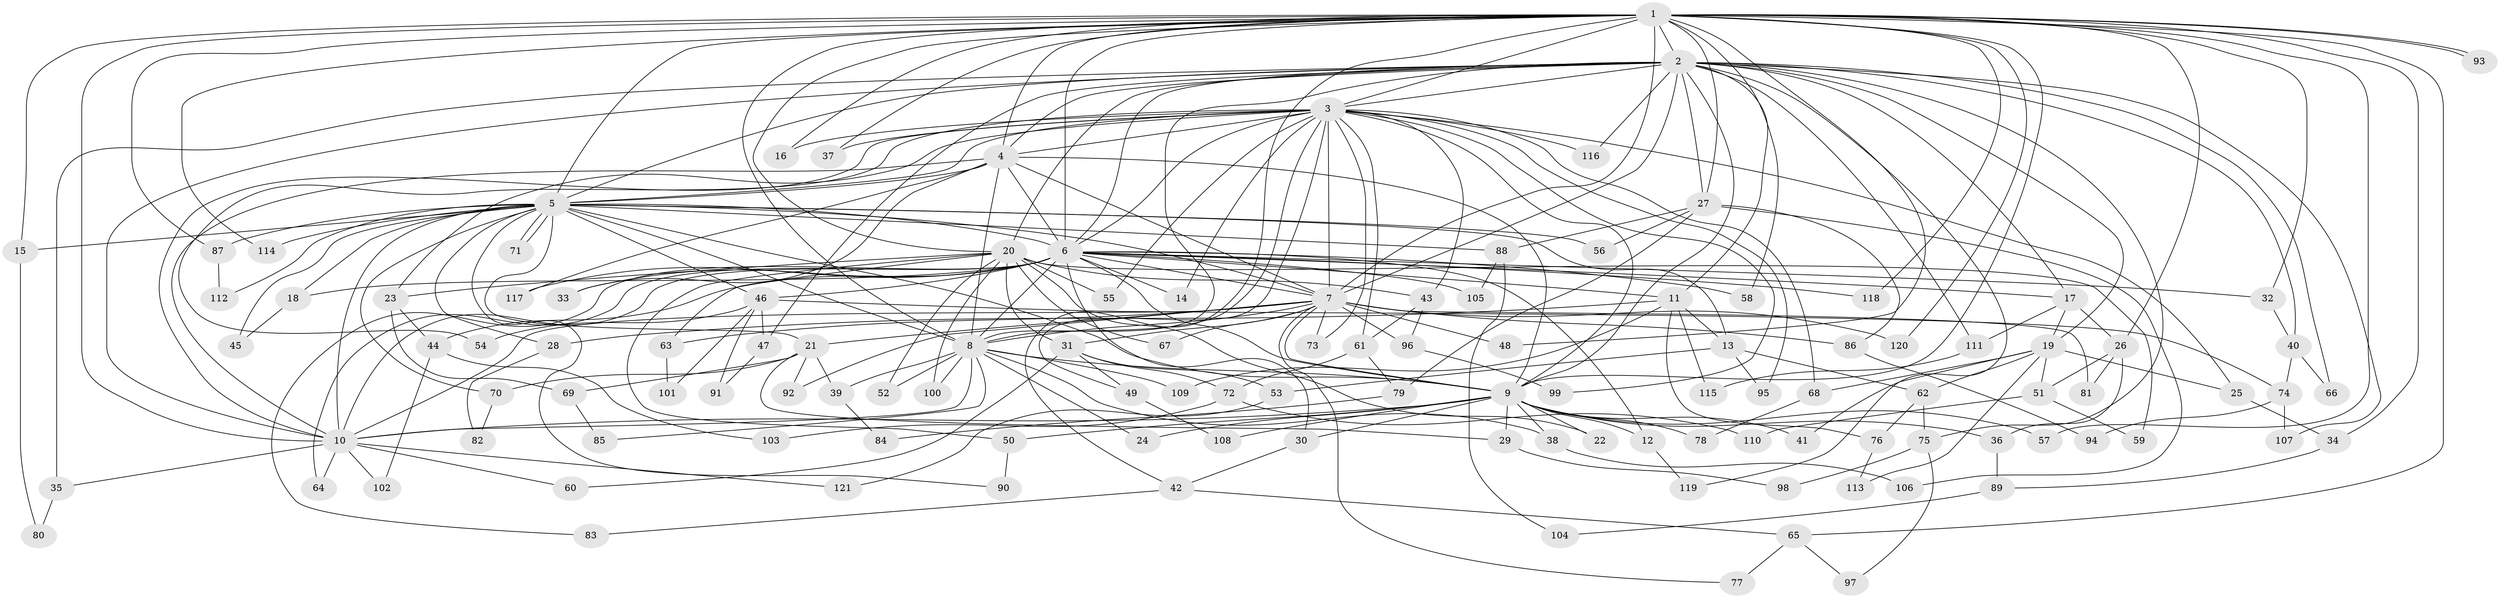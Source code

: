 // coarse degree distribution, {34: 0.010869565217391304, 35: 0.010869565217391304, 8: 0.03260869565217391, 22: 0.010869565217391304, 18: 0.010869565217391304, 14: 0.010869565217391304, 17: 0.010869565217391304, 12: 0.010869565217391304, 7: 0.043478260869565216, 3: 0.18478260869565216, 5: 0.03260869565217391, 2: 0.45652173913043476, 13: 0.010869565217391304, 4: 0.11956521739130435, 6: 0.010869565217391304, 1: 0.03260869565217391}
// Generated by graph-tools (version 1.1) at 2025/41/03/06/25 10:41:38]
// undirected, 121 vertices, 267 edges
graph export_dot {
graph [start="1"]
  node [color=gray90,style=filled];
  1;
  2;
  3;
  4;
  5;
  6;
  7;
  8;
  9;
  10;
  11;
  12;
  13;
  14;
  15;
  16;
  17;
  18;
  19;
  20;
  21;
  22;
  23;
  24;
  25;
  26;
  27;
  28;
  29;
  30;
  31;
  32;
  33;
  34;
  35;
  36;
  37;
  38;
  39;
  40;
  41;
  42;
  43;
  44;
  45;
  46;
  47;
  48;
  49;
  50;
  51;
  52;
  53;
  54;
  55;
  56;
  57;
  58;
  59;
  60;
  61;
  62;
  63;
  64;
  65;
  66;
  67;
  68;
  69;
  70;
  71;
  72;
  73;
  74;
  75;
  76;
  77;
  78;
  79;
  80;
  81;
  82;
  83;
  84;
  85;
  86;
  87;
  88;
  89;
  90;
  91;
  92;
  93;
  94;
  95;
  96;
  97;
  98;
  99;
  100;
  101;
  102;
  103;
  104;
  105;
  106;
  107;
  108;
  109;
  110;
  111;
  112;
  113;
  114;
  115;
  116;
  117;
  118;
  119;
  120;
  121;
  1 -- 2;
  1 -- 3;
  1 -- 4;
  1 -- 5;
  1 -- 6;
  1 -- 7;
  1 -- 8;
  1 -- 9;
  1 -- 10;
  1 -- 15;
  1 -- 16;
  1 -- 20;
  1 -- 26;
  1 -- 27;
  1 -- 32;
  1 -- 34;
  1 -- 37;
  1 -- 42;
  1 -- 48;
  1 -- 57;
  1 -- 58;
  1 -- 65;
  1 -- 87;
  1 -- 93;
  1 -- 93;
  1 -- 114;
  1 -- 118;
  1 -- 120;
  2 -- 3;
  2 -- 4;
  2 -- 5;
  2 -- 6;
  2 -- 7;
  2 -- 8;
  2 -- 9;
  2 -- 10;
  2 -- 11;
  2 -- 17;
  2 -- 19;
  2 -- 20;
  2 -- 27;
  2 -- 35;
  2 -- 40;
  2 -- 47;
  2 -- 66;
  2 -- 75;
  2 -- 107;
  2 -- 111;
  2 -- 116;
  2 -- 119;
  3 -- 4;
  3 -- 5;
  3 -- 6;
  3 -- 7;
  3 -- 8;
  3 -- 9;
  3 -- 10;
  3 -- 14;
  3 -- 16;
  3 -- 23;
  3 -- 25;
  3 -- 37;
  3 -- 43;
  3 -- 49;
  3 -- 54;
  3 -- 55;
  3 -- 61;
  3 -- 68;
  3 -- 73;
  3 -- 95;
  3 -- 99;
  3 -- 116;
  4 -- 5;
  4 -- 6;
  4 -- 7;
  4 -- 8;
  4 -- 9;
  4 -- 10;
  4 -- 33;
  4 -- 117;
  5 -- 6;
  5 -- 7;
  5 -- 8;
  5 -- 9;
  5 -- 10;
  5 -- 13;
  5 -- 15;
  5 -- 18;
  5 -- 21;
  5 -- 28;
  5 -- 45;
  5 -- 46;
  5 -- 56;
  5 -- 70;
  5 -- 71;
  5 -- 71;
  5 -- 87;
  5 -- 88;
  5 -- 90;
  5 -- 112;
  5 -- 114;
  6 -- 7;
  6 -- 8;
  6 -- 9;
  6 -- 10;
  6 -- 11;
  6 -- 12;
  6 -- 14;
  6 -- 17;
  6 -- 18;
  6 -- 30;
  6 -- 32;
  6 -- 33;
  6 -- 44;
  6 -- 46;
  6 -- 58;
  6 -- 64;
  6 -- 83;
  6 -- 105;
  6 -- 117;
  6 -- 118;
  7 -- 8;
  7 -- 9;
  7 -- 10;
  7 -- 21;
  7 -- 31;
  7 -- 48;
  7 -- 63;
  7 -- 67;
  7 -- 73;
  7 -- 77;
  7 -- 81;
  7 -- 86;
  7 -- 92;
  7 -- 96;
  7 -- 120;
  8 -- 9;
  8 -- 10;
  8 -- 24;
  8 -- 38;
  8 -- 39;
  8 -- 52;
  8 -- 85;
  8 -- 100;
  8 -- 109;
  9 -- 10;
  9 -- 12;
  9 -- 22;
  9 -- 24;
  9 -- 29;
  9 -- 30;
  9 -- 36;
  9 -- 38;
  9 -- 41;
  9 -- 50;
  9 -- 57;
  9 -- 78;
  9 -- 108;
  10 -- 35;
  10 -- 60;
  10 -- 64;
  10 -- 102;
  10 -- 121;
  11 -- 13;
  11 -- 28;
  11 -- 76;
  11 -- 109;
  11 -- 115;
  12 -- 119;
  13 -- 53;
  13 -- 62;
  13 -- 95;
  15 -- 80;
  17 -- 19;
  17 -- 26;
  17 -- 111;
  18 -- 45;
  19 -- 25;
  19 -- 41;
  19 -- 51;
  19 -- 62;
  19 -- 68;
  19 -- 113;
  20 -- 22;
  20 -- 23;
  20 -- 31;
  20 -- 43;
  20 -- 50;
  20 -- 52;
  20 -- 55;
  20 -- 59;
  20 -- 63;
  20 -- 67;
  20 -- 100;
  21 -- 29;
  21 -- 39;
  21 -- 69;
  21 -- 70;
  21 -- 92;
  23 -- 44;
  23 -- 69;
  25 -- 34;
  26 -- 36;
  26 -- 51;
  26 -- 81;
  27 -- 56;
  27 -- 79;
  27 -- 86;
  27 -- 88;
  27 -- 106;
  28 -- 82;
  29 -- 98;
  30 -- 42;
  31 -- 49;
  31 -- 53;
  31 -- 60;
  31 -- 72;
  32 -- 40;
  34 -- 89;
  35 -- 80;
  36 -- 89;
  38 -- 106;
  39 -- 84;
  40 -- 66;
  40 -- 74;
  42 -- 65;
  42 -- 83;
  43 -- 61;
  43 -- 96;
  44 -- 102;
  44 -- 103;
  46 -- 47;
  46 -- 54;
  46 -- 74;
  46 -- 91;
  46 -- 101;
  47 -- 91;
  49 -- 108;
  50 -- 90;
  51 -- 59;
  51 -- 110;
  53 -- 121;
  61 -- 72;
  61 -- 79;
  62 -- 75;
  62 -- 76;
  63 -- 101;
  65 -- 77;
  65 -- 97;
  68 -- 78;
  69 -- 85;
  70 -- 82;
  72 -- 103;
  72 -- 110;
  74 -- 94;
  74 -- 107;
  75 -- 97;
  75 -- 98;
  76 -- 113;
  79 -- 84;
  86 -- 94;
  87 -- 112;
  88 -- 104;
  88 -- 105;
  89 -- 104;
  96 -- 99;
  111 -- 115;
}
